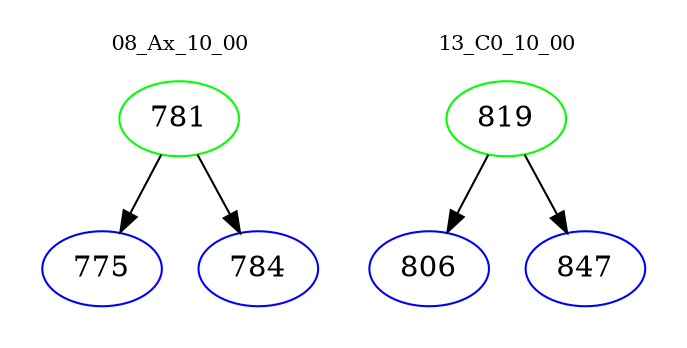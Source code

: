digraph{
subgraph cluster_0 {
color = white
label = "08_Ax_10_00";
fontsize=10;
T0_781 [label="781", color="green"]
T0_781 -> T0_775 [color="black"]
T0_775 [label="775", color="blue"]
T0_781 -> T0_784 [color="black"]
T0_784 [label="784", color="blue"]
}
subgraph cluster_1 {
color = white
label = "13_C0_10_00";
fontsize=10;
T1_819 [label="819", color="green"]
T1_819 -> T1_806 [color="black"]
T1_806 [label="806", color="blue"]
T1_819 -> T1_847 [color="black"]
T1_847 [label="847", color="blue"]
}
}
